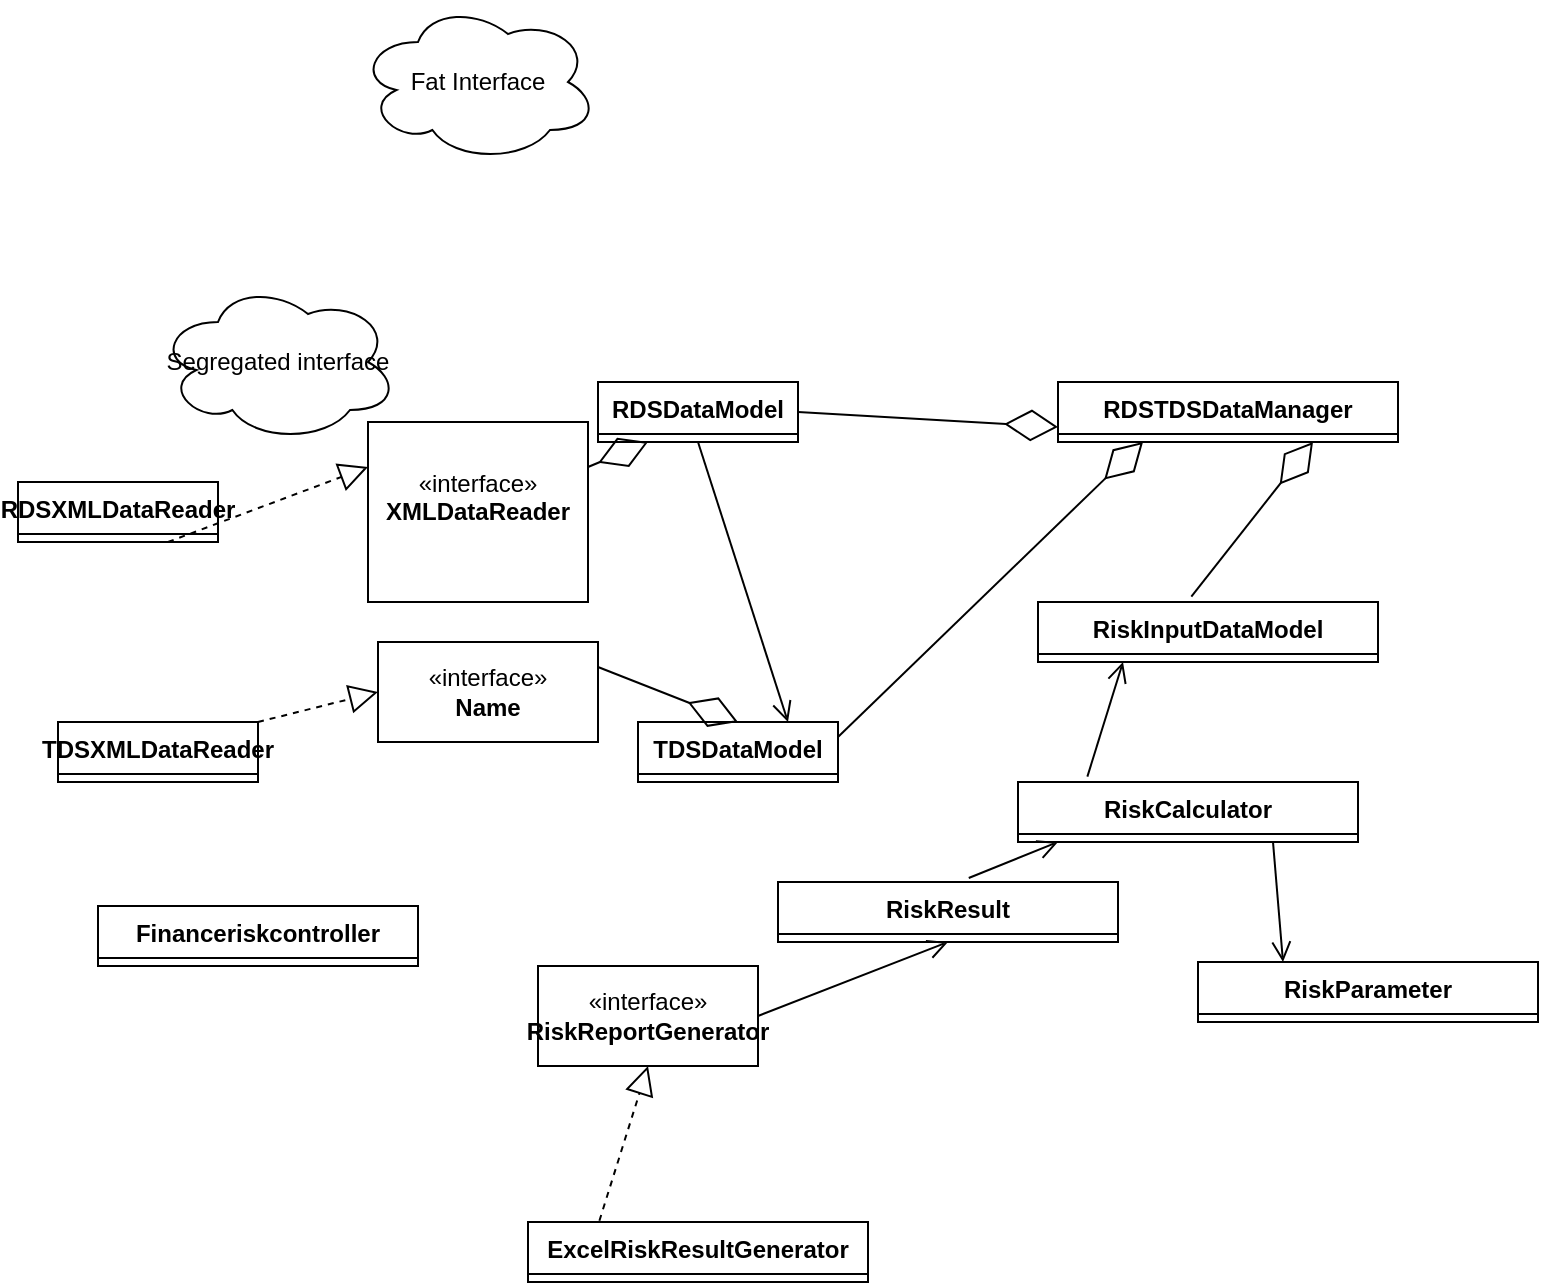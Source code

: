 <mxfile version="22.1.18" type="google">
  <diagram name="Page-1" id="45sIEv2JNtjPh_gFn7oN">
    <mxGraphModel dx="786" dy="1567" grid="1" gridSize="10" guides="1" tooltips="1" connect="1" arrows="1" fold="1" page="1" pageScale="1" pageWidth="850" pageHeight="1100" math="0" shadow="0">
      <root>
        <mxCell id="0" />
        <mxCell id="1" parent="0" />
        <mxCell id="LLV99ONjC4RxPrhh-9gc-1" value="RDSXMLDataReader" style="swimlane;fontStyle=1;align=center;verticalAlign=top;childLayout=stackLayout;horizontal=1;startSize=26;horizontalStack=0;resizeParent=1;resizeParentMax=0;resizeLast=0;collapsible=1;marginBottom=0;whiteSpace=wrap;html=1;" parent="1" vertex="1" collapsed="1">
          <mxGeometry x="60" y="110" width="100" height="30" as="geometry">
            <mxRectangle x="80" y="114" width="160" height="86" as="alternateBounds" />
          </mxGeometry>
        </mxCell>
        <mxCell id="LLV99ONjC4RxPrhh-9gc-2" value="+ field: type" style="text;strokeColor=none;fillColor=none;align=left;verticalAlign=top;spacingLeft=4;spacingRight=4;overflow=hidden;rotatable=0;points=[[0,0.5],[1,0.5]];portConstraint=eastwest;whiteSpace=wrap;html=1;" parent="LLV99ONjC4RxPrhh-9gc-1" vertex="1">
          <mxGeometry y="26" width="160" height="26" as="geometry" />
        </mxCell>
        <mxCell id="LLV99ONjC4RxPrhh-9gc-3" value="" style="line;strokeWidth=1;fillColor=none;align=left;verticalAlign=middle;spacingTop=-1;spacingLeft=3;spacingRight=3;rotatable=0;labelPosition=right;points=[];portConstraint=eastwest;strokeColor=inherit;" parent="LLV99ONjC4RxPrhh-9gc-1" vertex="1">
          <mxGeometry y="52" width="160" height="8" as="geometry" />
        </mxCell>
        <mxCell id="LLV99ONjC4RxPrhh-9gc-4" value="+ method(type): type" style="text;strokeColor=none;fillColor=none;align=left;verticalAlign=top;spacingLeft=4;spacingRight=4;overflow=hidden;rotatable=0;points=[[0,0.5],[1,0.5]];portConstraint=eastwest;whiteSpace=wrap;html=1;" parent="LLV99ONjC4RxPrhh-9gc-1" vertex="1">
          <mxGeometry y="60" width="160" height="26" as="geometry" />
        </mxCell>
        <mxCell id="LLV99ONjC4RxPrhh-9gc-5" value="TDSXMLDataReader&lt;br&gt;" style="swimlane;fontStyle=1;align=center;verticalAlign=top;childLayout=stackLayout;horizontal=1;startSize=26;horizontalStack=0;resizeParent=1;resizeParentMax=0;resizeLast=0;collapsible=1;marginBottom=0;whiteSpace=wrap;html=1;" parent="1" vertex="1" collapsed="1">
          <mxGeometry x="80" y="230" width="100" height="30" as="geometry">
            <mxRectangle x="320" y="200" width="160" height="86" as="alternateBounds" />
          </mxGeometry>
        </mxCell>
        <mxCell id="LLV99ONjC4RxPrhh-9gc-6" value="+ field: type" style="text;strokeColor=none;fillColor=none;align=left;verticalAlign=top;spacingLeft=4;spacingRight=4;overflow=hidden;rotatable=0;points=[[0,0.5],[1,0.5]];portConstraint=eastwest;whiteSpace=wrap;html=1;" parent="LLV99ONjC4RxPrhh-9gc-5" vertex="1">
          <mxGeometry y="26" width="160" height="26" as="geometry" />
        </mxCell>
        <mxCell id="LLV99ONjC4RxPrhh-9gc-7" value="" style="line;strokeWidth=1;fillColor=none;align=left;verticalAlign=middle;spacingTop=-1;spacingLeft=3;spacingRight=3;rotatable=0;labelPosition=right;points=[];portConstraint=eastwest;strokeColor=inherit;" parent="LLV99ONjC4RxPrhh-9gc-5" vertex="1">
          <mxGeometry y="52" width="160" height="8" as="geometry" />
        </mxCell>
        <mxCell id="LLV99ONjC4RxPrhh-9gc-8" value="+ method(type): type" style="text;strokeColor=none;fillColor=none;align=left;verticalAlign=top;spacingLeft=4;spacingRight=4;overflow=hidden;rotatable=0;points=[[0,0.5],[1,0.5]];portConstraint=eastwest;whiteSpace=wrap;html=1;" parent="LLV99ONjC4RxPrhh-9gc-5" vertex="1">
          <mxGeometry y="60" width="160" height="26" as="geometry" />
        </mxCell>
        <mxCell id="LLV99ONjC4RxPrhh-9gc-9" value="RDSDataModel" style="swimlane;fontStyle=1;align=center;verticalAlign=top;childLayout=stackLayout;horizontal=1;startSize=26;horizontalStack=0;resizeParent=1;resizeParentMax=0;resizeLast=0;collapsible=1;marginBottom=0;whiteSpace=wrap;html=1;" parent="1" vertex="1" collapsed="1">
          <mxGeometry x="350" y="60" width="100" height="30" as="geometry">
            <mxRectangle x="320" y="200" width="160" height="86" as="alternateBounds" />
          </mxGeometry>
        </mxCell>
        <mxCell id="LLV99ONjC4RxPrhh-9gc-10" value="+ field: type" style="text;strokeColor=none;fillColor=none;align=left;verticalAlign=top;spacingLeft=4;spacingRight=4;overflow=hidden;rotatable=0;points=[[0,0.5],[1,0.5]];portConstraint=eastwest;whiteSpace=wrap;html=1;" parent="LLV99ONjC4RxPrhh-9gc-9" vertex="1">
          <mxGeometry y="26" width="160" height="26" as="geometry" />
        </mxCell>
        <mxCell id="LLV99ONjC4RxPrhh-9gc-11" value="" style="line;strokeWidth=1;fillColor=none;align=left;verticalAlign=middle;spacingTop=-1;spacingLeft=3;spacingRight=3;rotatable=0;labelPosition=right;points=[];portConstraint=eastwest;strokeColor=inherit;" parent="LLV99ONjC4RxPrhh-9gc-9" vertex="1">
          <mxGeometry y="52" width="160" height="8" as="geometry" />
        </mxCell>
        <mxCell id="LLV99ONjC4RxPrhh-9gc-12" value="+ method(type): type" style="text;strokeColor=none;fillColor=none;align=left;verticalAlign=top;spacingLeft=4;spacingRight=4;overflow=hidden;rotatable=0;points=[[0,0.5],[1,0.5]];portConstraint=eastwest;whiteSpace=wrap;html=1;" parent="LLV99ONjC4RxPrhh-9gc-9" vertex="1">
          <mxGeometry y="60" width="160" height="26" as="geometry" />
        </mxCell>
        <mxCell id="LLV99ONjC4RxPrhh-9gc-13" value="TDSDataModel" style="swimlane;fontStyle=1;align=center;verticalAlign=top;childLayout=stackLayout;horizontal=1;startSize=26;horizontalStack=0;resizeParent=1;resizeParentMax=0;resizeLast=0;collapsible=1;marginBottom=0;whiteSpace=wrap;html=1;" parent="1" vertex="1" collapsed="1">
          <mxGeometry x="370" y="230" width="100" height="30" as="geometry">
            <mxRectangle x="320" y="200" width="160" height="86" as="alternateBounds" />
          </mxGeometry>
        </mxCell>
        <mxCell id="LLV99ONjC4RxPrhh-9gc-14" value="+ field: type" style="text;strokeColor=none;fillColor=none;align=left;verticalAlign=top;spacingLeft=4;spacingRight=4;overflow=hidden;rotatable=0;points=[[0,0.5],[1,0.5]];portConstraint=eastwest;whiteSpace=wrap;html=1;" parent="LLV99ONjC4RxPrhh-9gc-13" vertex="1">
          <mxGeometry y="26" width="160" height="26" as="geometry" />
        </mxCell>
        <mxCell id="LLV99ONjC4RxPrhh-9gc-15" value="" style="line;strokeWidth=1;fillColor=none;align=left;verticalAlign=middle;spacingTop=-1;spacingLeft=3;spacingRight=3;rotatable=0;labelPosition=right;points=[];portConstraint=eastwest;strokeColor=inherit;" parent="LLV99ONjC4RxPrhh-9gc-13" vertex="1">
          <mxGeometry y="52" width="160" height="8" as="geometry" />
        </mxCell>
        <mxCell id="LLV99ONjC4RxPrhh-9gc-16" value="+ method(type): type" style="text;strokeColor=none;fillColor=none;align=left;verticalAlign=top;spacingLeft=4;spacingRight=4;overflow=hidden;rotatable=0;points=[[0,0.5],[1,0.5]];portConstraint=eastwest;whiteSpace=wrap;html=1;" parent="LLV99ONjC4RxPrhh-9gc-13" vertex="1">
          <mxGeometry y="60" width="160" height="26" as="geometry" />
        </mxCell>
        <mxCell id="LLV99ONjC4RxPrhh-9gc-19" value="" style="endArrow=open;startArrow=none;endFill=0;startFill=0;endSize=8;html=1;verticalAlign=bottom;labelBackgroundColor=none;strokeWidth=1;rounded=0;entryX=0.75;entryY=0;entryDx=0;entryDy=0;exitX=0.5;exitY=1;exitDx=0;exitDy=0;" parent="1" target="LLV99ONjC4RxPrhh-9gc-13" edge="1" source="LLV99ONjC4RxPrhh-9gc-9">
          <mxGeometry width="160" relative="1" as="geometry">
            <mxPoint x="430" y="150" as="sourcePoint" />
            <mxPoint x="480" y="250" as="targetPoint" />
          </mxGeometry>
        </mxCell>
        <mxCell id="LLV99ONjC4RxPrhh-9gc-20" value="RDSTDSDataManager" style="swimlane;fontStyle=1;align=center;verticalAlign=top;childLayout=stackLayout;horizontal=1;startSize=26;horizontalStack=0;resizeParent=1;resizeParentMax=0;resizeLast=0;collapsible=1;marginBottom=0;whiteSpace=wrap;html=1;" parent="1" vertex="1" collapsed="1">
          <mxGeometry x="580" y="60" width="170" height="30" as="geometry">
            <mxRectangle x="560" y="120" width="160" height="86" as="alternateBounds" />
          </mxGeometry>
        </mxCell>
        <mxCell id="LLV99ONjC4RxPrhh-9gc-21" value="+ field: type" style="text;strokeColor=none;fillColor=none;align=left;verticalAlign=top;spacingLeft=4;spacingRight=4;overflow=hidden;rotatable=0;points=[[0,0.5],[1,0.5]];portConstraint=eastwest;whiteSpace=wrap;html=1;" parent="LLV99ONjC4RxPrhh-9gc-20" vertex="1">
          <mxGeometry y="26" width="160" height="26" as="geometry" />
        </mxCell>
        <mxCell id="LLV99ONjC4RxPrhh-9gc-22" value="" style="line;strokeWidth=1;fillColor=none;align=left;verticalAlign=middle;spacingTop=-1;spacingLeft=3;spacingRight=3;rotatable=0;labelPosition=right;points=[];portConstraint=eastwest;strokeColor=inherit;" parent="LLV99ONjC4RxPrhh-9gc-20" vertex="1">
          <mxGeometry y="52" width="160" height="8" as="geometry" />
        </mxCell>
        <mxCell id="LLV99ONjC4RxPrhh-9gc-23" value="+ method(type): type" style="text;strokeColor=none;fillColor=none;align=left;verticalAlign=top;spacingLeft=4;spacingRight=4;overflow=hidden;rotatable=0;points=[[0,0.5],[1,0.5]];portConstraint=eastwest;whiteSpace=wrap;html=1;" parent="LLV99ONjC4RxPrhh-9gc-20" vertex="1">
          <mxGeometry y="60" width="160" height="26" as="geometry" />
        </mxCell>
        <mxCell id="LLV99ONjC4RxPrhh-9gc-24" value="RiskInputDataModel" style="swimlane;fontStyle=1;align=center;verticalAlign=top;childLayout=stackLayout;horizontal=1;startSize=26;horizontalStack=0;resizeParent=1;resizeParentMax=0;resizeLast=0;collapsible=1;marginBottom=0;whiteSpace=wrap;html=1;" parent="1" vertex="1" collapsed="1">
          <mxGeometry x="570" y="170" width="170" height="30" as="geometry">
            <mxRectangle x="560" y="120" width="160" height="86" as="alternateBounds" />
          </mxGeometry>
        </mxCell>
        <mxCell id="LLV99ONjC4RxPrhh-9gc-25" value="+ field: type" style="text;strokeColor=none;fillColor=none;align=left;verticalAlign=top;spacingLeft=4;spacingRight=4;overflow=hidden;rotatable=0;points=[[0,0.5],[1,0.5]];portConstraint=eastwest;whiteSpace=wrap;html=1;" parent="LLV99ONjC4RxPrhh-9gc-24" vertex="1">
          <mxGeometry y="26" width="160" height="26" as="geometry" />
        </mxCell>
        <mxCell id="LLV99ONjC4RxPrhh-9gc-26" value="" style="line;strokeWidth=1;fillColor=none;align=left;verticalAlign=middle;spacingTop=-1;spacingLeft=3;spacingRight=3;rotatable=0;labelPosition=right;points=[];portConstraint=eastwest;strokeColor=inherit;" parent="LLV99ONjC4RxPrhh-9gc-24" vertex="1">
          <mxGeometry y="52" width="160" height="8" as="geometry" />
        </mxCell>
        <mxCell id="LLV99ONjC4RxPrhh-9gc-27" value="+ method(type): type" style="text;strokeColor=none;fillColor=none;align=left;verticalAlign=top;spacingLeft=4;spacingRight=4;overflow=hidden;rotatable=0;points=[[0,0.5],[1,0.5]];portConstraint=eastwest;whiteSpace=wrap;html=1;" parent="LLV99ONjC4RxPrhh-9gc-24" vertex="1">
          <mxGeometry y="60" width="160" height="26" as="geometry" />
        </mxCell>
        <mxCell id="LLV99ONjC4RxPrhh-9gc-28" value="RiskCalculator" style="swimlane;fontStyle=1;align=center;verticalAlign=top;childLayout=stackLayout;horizontal=1;startSize=26;horizontalStack=0;resizeParent=1;resizeParentMax=0;resizeLast=0;collapsible=1;marginBottom=0;whiteSpace=wrap;html=1;" parent="1" vertex="1" collapsed="1">
          <mxGeometry x="560" y="260" width="170" height="30" as="geometry">
            <mxRectangle x="560" y="120" width="160" height="86" as="alternateBounds" />
          </mxGeometry>
        </mxCell>
        <mxCell id="LLV99ONjC4RxPrhh-9gc-29" value="+ field: type" style="text;strokeColor=none;fillColor=none;align=left;verticalAlign=top;spacingLeft=4;spacingRight=4;overflow=hidden;rotatable=0;points=[[0,0.5],[1,0.5]];portConstraint=eastwest;whiteSpace=wrap;html=1;" parent="LLV99ONjC4RxPrhh-9gc-28" vertex="1">
          <mxGeometry y="26" width="160" height="26" as="geometry" />
        </mxCell>
        <mxCell id="LLV99ONjC4RxPrhh-9gc-30" value="" style="line;strokeWidth=1;fillColor=none;align=left;verticalAlign=middle;spacingTop=-1;spacingLeft=3;spacingRight=3;rotatable=0;labelPosition=right;points=[];portConstraint=eastwest;strokeColor=inherit;" parent="LLV99ONjC4RxPrhh-9gc-28" vertex="1">
          <mxGeometry y="52" width="160" height="8" as="geometry" />
        </mxCell>
        <mxCell id="LLV99ONjC4RxPrhh-9gc-31" value="+ method(type): type" style="text;strokeColor=none;fillColor=none;align=left;verticalAlign=top;spacingLeft=4;spacingRight=4;overflow=hidden;rotatable=0;points=[[0,0.5],[1,0.5]];portConstraint=eastwest;whiteSpace=wrap;html=1;" parent="LLV99ONjC4RxPrhh-9gc-28" vertex="1">
          <mxGeometry y="60" width="160" height="26" as="geometry" />
        </mxCell>
        <mxCell id="LLV99ONjC4RxPrhh-9gc-32" value="RiskResult" style="swimlane;fontStyle=1;align=center;verticalAlign=top;childLayout=stackLayout;horizontal=1;startSize=26;horizontalStack=0;resizeParent=1;resizeParentMax=0;resizeLast=0;collapsible=1;marginBottom=0;whiteSpace=wrap;html=1;" parent="1" vertex="1" collapsed="1">
          <mxGeometry x="440" y="310" width="170" height="30" as="geometry">
            <mxRectangle x="560" y="120" width="160" height="86" as="alternateBounds" />
          </mxGeometry>
        </mxCell>
        <mxCell id="LLV99ONjC4RxPrhh-9gc-33" value="+ field: type" style="text;strokeColor=none;fillColor=none;align=left;verticalAlign=top;spacingLeft=4;spacingRight=4;overflow=hidden;rotatable=0;points=[[0,0.5],[1,0.5]];portConstraint=eastwest;whiteSpace=wrap;html=1;" parent="LLV99ONjC4RxPrhh-9gc-32" vertex="1">
          <mxGeometry y="26" width="160" height="26" as="geometry" />
        </mxCell>
        <mxCell id="LLV99ONjC4RxPrhh-9gc-34" value="" style="line;strokeWidth=1;fillColor=none;align=left;verticalAlign=middle;spacingTop=-1;spacingLeft=3;spacingRight=3;rotatable=0;labelPosition=right;points=[];portConstraint=eastwest;strokeColor=inherit;" parent="LLV99ONjC4RxPrhh-9gc-32" vertex="1">
          <mxGeometry y="52" width="160" height="8" as="geometry" />
        </mxCell>
        <mxCell id="LLV99ONjC4RxPrhh-9gc-35" value="+ method(type): type" style="text;strokeColor=none;fillColor=none;align=left;verticalAlign=top;spacingLeft=4;spacingRight=4;overflow=hidden;rotatable=0;points=[[0,0.5],[1,0.5]];portConstraint=eastwest;whiteSpace=wrap;html=1;" parent="LLV99ONjC4RxPrhh-9gc-32" vertex="1">
          <mxGeometry y="60" width="160" height="26" as="geometry" />
        </mxCell>
        <mxCell id="LLV99ONjC4RxPrhh-9gc-36" value="RiskParameter" style="swimlane;fontStyle=1;align=center;verticalAlign=top;childLayout=stackLayout;horizontal=1;startSize=26;horizontalStack=0;resizeParent=1;resizeParentMax=0;resizeLast=0;collapsible=1;marginBottom=0;whiteSpace=wrap;html=1;" parent="1" vertex="1" collapsed="1">
          <mxGeometry x="650" y="350" width="170" height="30" as="geometry">
            <mxRectangle x="560" y="120" width="160" height="86" as="alternateBounds" />
          </mxGeometry>
        </mxCell>
        <mxCell id="LLV99ONjC4RxPrhh-9gc-37" value="+ field: type" style="text;strokeColor=none;fillColor=none;align=left;verticalAlign=top;spacingLeft=4;spacingRight=4;overflow=hidden;rotatable=0;points=[[0,0.5],[1,0.5]];portConstraint=eastwest;whiteSpace=wrap;html=1;" parent="LLV99ONjC4RxPrhh-9gc-36" vertex="1">
          <mxGeometry y="26" width="160" height="26" as="geometry" />
        </mxCell>
        <mxCell id="LLV99ONjC4RxPrhh-9gc-38" value="" style="line;strokeWidth=1;fillColor=none;align=left;verticalAlign=middle;spacingTop=-1;spacingLeft=3;spacingRight=3;rotatable=0;labelPosition=right;points=[];portConstraint=eastwest;strokeColor=inherit;" parent="LLV99ONjC4RxPrhh-9gc-36" vertex="1">
          <mxGeometry y="52" width="160" height="8" as="geometry" />
        </mxCell>
        <mxCell id="LLV99ONjC4RxPrhh-9gc-39" value="+ method(type): type" style="text;strokeColor=none;fillColor=none;align=left;verticalAlign=top;spacingLeft=4;spacingRight=4;overflow=hidden;rotatable=0;points=[[0,0.5],[1,0.5]];portConstraint=eastwest;whiteSpace=wrap;html=1;" parent="LLV99ONjC4RxPrhh-9gc-36" vertex="1">
          <mxGeometry y="60" width="160" height="26" as="geometry" />
        </mxCell>
        <mxCell id="LLV99ONjC4RxPrhh-9gc-40" value="ExcelRiskResultGenerator" style="swimlane;fontStyle=1;align=center;verticalAlign=top;childLayout=stackLayout;horizontal=1;startSize=26;horizontalStack=0;resizeParent=1;resizeParentMax=0;resizeLast=0;collapsible=1;marginBottom=0;whiteSpace=wrap;html=1;" parent="1" vertex="1" collapsed="1">
          <mxGeometry x="315" y="480" width="170" height="30" as="geometry">
            <mxRectangle x="560" y="120" width="160" height="86" as="alternateBounds" />
          </mxGeometry>
        </mxCell>
        <mxCell id="LLV99ONjC4RxPrhh-9gc-41" value="+ field: type" style="text;strokeColor=none;fillColor=none;align=left;verticalAlign=top;spacingLeft=4;spacingRight=4;overflow=hidden;rotatable=0;points=[[0,0.5],[1,0.5]];portConstraint=eastwest;whiteSpace=wrap;html=1;" parent="LLV99ONjC4RxPrhh-9gc-40" vertex="1">
          <mxGeometry y="26" width="160" height="26" as="geometry" />
        </mxCell>
        <mxCell id="LLV99ONjC4RxPrhh-9gc-42" value="" style="line;strokeWidth=1;fillColor=none;align=left;verticalAlign=middle;spacingTop=-1;spacingLeft=3;spacingRight=3;rotatable=0;labelPosition=right;points=[];portConstraint=eastwest;strokeColor=inherit;" parent="LLV99ONjC4RxPrhh-9gc-40" vertex="1">
          <mxGeometry y="52" width="160" height="8" as="geometry" />
        </mxCell>
        <mxCell id="LLV99ONjC4RxPrhh-9gc-43" value="+ method(type): type" style="text;strokeColor=none;fillColor=none;align=left;verticalAlign=top;spacingLeft=4;spacingRight=4;overflow=hidden;rotatable=0;points=[[0,0.5],[1,0.5]];portConstraint=eastwest;whiteSpace=wrap;html=1;" parent="LLV99ONjC4RxPrhh-9gc-40" vertex="1">
          <mxGeometry y="60" width="160" height="26" as="geometry" />
        </mxCell>
        <mxCell id="LLV99ONjC4RxPrhh-9gc-44" value="" style="endArrow=diamondThin;endFill=0;endSize=24;html=1;rounded=0;exitX=0.451;exitY=-0.089;exitDx=0;exitDy=0;exitPerimeter=0;entryX=0.75;entryY=1;entryDx=0;entryDy=0;" parent="1" source="LLV99ONjC4RxPrhh-9gc-24" target="LLV99ONjC4RxPrhh-9gc-20" edge="1">
          <mxGeometry width="160" relative="1" as="geometry">
            <mxPoint x="580" y="150" as="sourcePoint" />
            <mxPoint x="670" y="130" as="targetPoint" />
          </mxGeometry>
        </mxCell>
        <mxCell id="LLV99ONjC4RxPrhh-9gc-45" value="" style="endArrow=diamondThin;endFill=0;endSize=24;html=1;rounded=0;entryX=0;entryY=0.75;entryDx=0;entryDy=0;exitX=1;exitY=0.5;exitDx=0;exitDy=0;" parent="1" source="LLV99ONjC4RxPrhh-9gc-9" target="LLV99ONjC4RxPrhh-9gc-20" edge="1">
          <mxGeometry width="160" relative="1" as="geometry">
            <mxPoint x="600" y="47.5" as="sourcePoint" />
            <mxPoint x="480" y="250" as="targetPoint" />
          </mxGeometry>
        </mxCell>
        <mxCell id="LLV99ONjC4RxPrhh-9gc-47" value="" style="endArrow=open;startArrow=none;endFill=0;startFill=0;endSize=8;html=1;verticalAlign=bottom;labelBackgroundColor=none;strokeWidth=1;rounded=0;exitX=0.204;exitY=-0.089;exitDx=0;exitDy=0;exitPerimeter=0;entryX=0.25;entryY=1;entryDx=0;entryDy=0;" parent="1" source="LLV99ONjC4RxPrhh-9gc-28" target="LLV99ONjC4RxPrhh-9gc-24" edge="1">
          <mxGeometry width="160" relative="1" as="geometry">
            <mxPoint x="320" y="250" as="sourcePoint" />
            <mxPoint x="480" y="250" as="targetPoint" />
          </mxGeometry>
        </mxCell>
        <mxCell id="LLV99ONjC4RxPrhh-9gc-48" value="" style="endArrow=open;startArrow=none;endFill=0;startFill=0;endSize=8;html=1;verticalAlign=bottom;labelBackgroundColor=none;strokeWidth=1;rounded=0;exitX=0.75;exitY=1;exitDx=0;exitDy=0;entryX=0.25;entryY=0;entryDx=0;entryDy=0;" parent="1" source="LLV99ONjC4RxPrhh-9gc-28" target="LLV99ONjC4RxPrhh-9gc-36" edge="1">
          <mxGeometry width="160" relative="1" as="geometry">
            <mxPoint x="320" y="250" as="sourcePoint" />
            <mxPoint x="680" y="290" as="targetPoint" />
          </mxGeometry>
        </mxCell>
        <mxCell id="LLV99ONjC4RxPrhh-9gc-49" value="" style="endArrow=open;startArrow=none;endFill=0;startFill=0;endSize=8;html=1;verticalAlign=bottom;labelBackgroundColor=none;strokeWidth=1;rounded=0;exitX=0.561;exitY=-0.067;exitDx=0;exitDy=0;exitPerimeter=0;" parent="1" source="LLV99ONjC4RxPrhh-9gc-32" edge="1">
          <mxGeometry width="160" relative="1" as="geometry">
            <mxPoint x="320" y="250" as="sourcePoint" />
            <mxPoint x="580" y="290" as="targetPoint" />
          </mxGeometry>
        </mxCell>
        <mxCell id="LLV99ONjC4RxPrhh-9gc-50" value="" style="endArrow=open;startArrow=none;endFill=0;startFill=0;endSize=8;html=1;verticalAlign=bottom;labelBackgroundColor=none;strokeWidth=1;rounded=0;exitX=1;exitY=0.5;exitDx=0;exitDy=0;entryX=0.5;entryY=1;entryDx=0;entryDy=0;" parent="1" source="gXRSth4QxDkghs2IYD7I-12" target="LLV99ONjC4RxPrhh-9gc-32" edge="1">
          <mxGeometry width="160" relative="1" as="geometry">
            <mxPoint x="320" y="250" as="sourcePoint" />
            <mxPoint x="500" y="390" as="targetPoint" />
          </mxGeometry>
        </mxCell>
        <mxCell id="LLV99ONjC4RxPrhh-9gc-51" value="«interface»&lt;br&gt;&lt;b&gt;XMLDataReader&lt;br&gt;&lt;/b&gt;&lt;br&gt;" style="html=1;whiteSpace=wrap;" parent="1" vertex="1">
          <mxGeometry x="235" y="80" width="110" height="90" as="geometry" />
        </mxCell>
        <mxCell id="LLV99ONjC4RxPrhh-9gc-52" value="Financeriskcontroller" style="swimlane;fontStyle=1;align=center;verticalAlign=top;childLayout=stackLayout;horizontal=1;startSize=26;horizontalStack=0;resizeParent=1;resizeParentMax=0;resizeLast=0;collapsible=1;marginBottom=0;whiteSpace=wrap;html=1;" parent="1" vertex="1" collapsed="1">
          <mxGeometry x="100" y="322" width="160" height="30" as="geometry">
            <mxRectangle x="100" y="322" width="160" height="86" as="alternateBounds" />
          </mxGeometry>
        </mxCell>
        <mxCell id="LLV99ONjC4RxPrhh-9gc-53" value="+ field: type" style="text;strokeColor=none;fillColor=none;align=left;verticalAlign=top;spacingLeft=4;spacingRight=4;overflow=hidden;rotatable=0;points=[[0,0.5],[1,0.5]];portConstraint=eastwest;whiteSpace=wrap;html=1;" parent="LLV99ONjC4RxPrhh-9gc-52" vertex="1">
          <mxGeometry y="26" width="160" height="26" as="geometry" />
        </mxCell>
        <mxCell id="LLV99ONjC4RxPrhh-9gc-54" value="" style="line;strokeWidth=1;fillColor=none;align=left;verticalAlign=middle;spacingTop=-1;spacingLeft=3;spacingRight=3;rotatable=0;labelPosition=right;points=[];portConstraint=eastwest;strokeColor=inherit;" parent="LLV99ONjC4RxPrhh-9gc-52" vertex="1">
          <mxGeometry y="52" width="160" height="8" as="geometry" />
        </mxCell>
        <mxCell id="LLV99ONjC4RxPrhh-9gc-55" value="+ method(type): type" style="text;strokeColor=none;fillColor=none;align=left;verticalAlign=top;spacingLeft=4;spacingRight=4;overflow=hidden;rotatable=0;points=[[0,0.5],[1,0.5]];portConstraint=eastwest;whiteSpace=wrap;html=1;" parent="LLV99ONjC4RxPrhh-9gc-52" vertex="1">
          <mxGeometry y="60" width="160" height="26" as="geometry" />
        </mxCell>
        <mxCell id="Ca1sEZT8NR1orbEf2WP5-1" value="" style="endArrow=diamondThin;endFill=0;endSize=24;html=1;rounded=0;exitX=1;exitY=0.25;exitDx=0;exitDy=0;entryX=0.25;entryY=1;entryDx=0;entryDy=0;" parent="1" source="LLV99ONjC4RxPrhh-9gc-51" target="LLV99ONjC4RxPrhh-9gc-9" edge="1">
          <mxGeometry width="160" relative="1" as="geometry">
            <mxPoint x="190" y="139" as="sourcePoint" />
            <mxPoint x="380" y="139" as="targetPoint" />
          </mxGeometry>
        </mxCell>
        <mxCell id="Ca1sEZT8NR1orbEf2WP5-2" value="" style="endArrow=diamondThin;endFill=0;endSize=24;html=1;rounded=0;exitX=1;exitY=0.25;exitDx=0;exitDy=0;entryX=0.5;entryY=0;entryDx=0;entryDy=0;" parent="1" source="gXRSth4QxDkghs2IYD7I-7" target="LLV99ONjC4RxPrhh-9gc-13" edge="1">
          <mxGeometry width="160" relative="1" as="geometry">
            <mxPoint x="370" y="193" as="sourcePoint" />
            <mxPoint x="405" y="154" as="targetPoint" />
          </mxGeometry>
        </mxCell>
        <mxCell id="Ca1sEZT8NR1orbEf2WP5-3" value="" style="endArrow=block;dashed=1;endFill=0;endSize=12;html=1;rounded=0;entryX=0;entryY=0.25;entryDx=0;entryDy=0;exitX=0.75;exitY=1;exitDx=0;exitDy=0;" parent="1" source="LLV99ONjC4RxPrhh-9gc-1" target="LLV99ONjC4RxPrhh-9gc-51" edge="1">
          <mxGeometry width="160" relative="1" as="geometry">
            <mxPoint x="180" y="183" as="sourcePoint" />
            <mxPoint x="265" y="144" as="targetPoint" />
          </mxGeometry>
        </mxCell>
        <mxCell id="Ca1sEZT8NR1orbEf2WP5-4" value="" style="endArrow=block;dashed=1;endFill=0;endSize=12;html=1;rounded=0;entryX=0;entryY=0.5;entryDx=0;entryDy=0;exitX=1;exitY=0;exitDx=0;exitDy=0;" parent="1" source="LLV99ONjC4RxPrhh-9gc-5" target="gXRSth4QxDkghs2IYD7I-7" edge="1">
          <mxGeometry width="160" relative="1" as="geometry">
            <mxPoint x="250" y="360" as="sourcePoint" />
            <mxPoint x="335" y="321" as="targetPoint" />
          </mxGeometry>
        </mxCell>
        <mxCell id="gXRSth4QxDkghs2IYD7I-4" value="Fat Interface" style="ellipse;shape=cloud;whiteSpace=wrap;html=1;" vertex="1" parent="1">
          <mxGeometry x="230" y="-130" width="120" height="80" as="geometry" />
        </mxCell>
        <mxCell id="gXRSth4QxDkghs2IYD7I-6" value="Segregated interface" style="ellipse;shape=cloud;whiteSpace=wrap;html=1;" vertex="1" parent="1">
          <mxGeometry x="130" y="10" width="120" height="80" as="geometry" />
        </mxCell>
        <mxCell id="gXRSth4QxDkghs2IYD7I-7" value="&amp;laquo;interface&amp;raquo;&lt;br&gt;&lt;b&gt;Name&lt;/b&gt;" style="html=1;whiteSpace=wrap;" vertex="1" parent="1">
          <mxGeometry x="240" y="190" width="110" height="50" as="geometry" />
        </mxCell>
        <mxCell id="gXRSth4QxDkghs2IYD7I-12" value="«interface»&lt;br&gt;&lt;b&gt;RiskReportGenerator&lt;br&gt;&lt;/b&gt;" style="html=1;whiteSpace=wrap;" vertex="1" parent="1">
          <mxGeometry x="320" y="352" width="110" height="50" as="geometry" />
        </mxCell>
        <mxCell id="gXRSth4QxDkghs2IYD7I-13" value="" style="endArrow=block;dashed=1;endFill=0;endSize=12;html=1;rounded=0;entryX=0.5;entryY=1;entryDx=0;entryDy=0;exitX=0.21;exitY=-0.022;exitDx=0;exitDy=0;exitPerimeter=0;" edge="1" parent="1" source="LLV99ONjC4RxPrhh-9gc-40" target="gXRSth4QxDkghs2IYD7I-12">
          <mxGeometry width="160" relative="1" as="geometry">
            <mxPoint x="145" y="150" as="sourcePoint" />
            <mxPoint x="245" y="113" as="targetPoint" />
          </mxGeometry>
        </mxCell>
        <mxCell id="gXRSth4QxDkghs2IYD7I-14" value="" style="endArrow=diamondThin;endFill=0;endSize=24;html=1;rounded=0;entryX=0.25;entryY=1;entryDx=0;entryDy=0;exitX=1;exitY=0.25;exitDx=0;exitDy=0;" edge="1" parent="1" source="LLV99ONjC4RxPrhh-9gc-13" target="LLV99ONjC4RxPrhh-9gc-20">
          <mxGeometry width="160" relative="1" as="geometry">
            <mxPoint x="460" y="85" as="sourcePoint" />
            <mxPoint x="658" y="100" as="targetPoint" />
          </mxGeometry>
        </mxCell>
      </root>
    </mxGraphModel>
  </diagram>
</mxfile>
